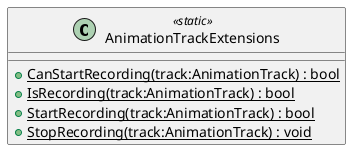@startuml
class AnimationTrackExtensions <<static>> {
    + {static} CanStartRecording(track:AnimationTrack) : bool
    + {static} IsRecording(track:AnimationTrack) : bool
    + {static} StartRecording(track:AnimationTrack) : bool
    + {static} StopRecording(track:AnimationTrack) : void
}
@enduml

